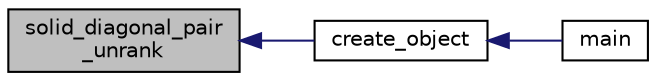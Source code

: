 digraph "solid_diagonal_pair_unrank"
{
  edge [fontname="Helvetica",fontsize="10",labelfontname="Helvetica",labelfontsize="10"];
  node [fontname="Helvetica",fontsize="10",shape=record];
  rankdir="LR";
  Node739 [label="solid_diagonal_pair\l_unrank",height=0.2,width=0.4,color="black", fillcolor="grey75", style="filled", fontcolor="black"];
  Node739 -> Node740 [dir="back",color="midnightblue",fontsize="10",style="solid",fontname="Helvetica"];
  Node740 [label="create_object",height=0.2,width=0.4,color="black", fillcolor="white", style="filled",URL="$de/d10/hamming_8_c.html#a290a0a0fa4965131997904ad9fe1840b"];
  Node740 -> Node741 [dir="back",color="midnightblue",fontsize="10",style="solid",fontname="Helvetica"];
  Node741 [label="main",height=0.2,width=0.4,color="black", fillcolor="white", style="filled",URL="$de/d10/hamming_8_c.html#a3c04138a5bfe5d72780bb7e82a18e627"];
}
